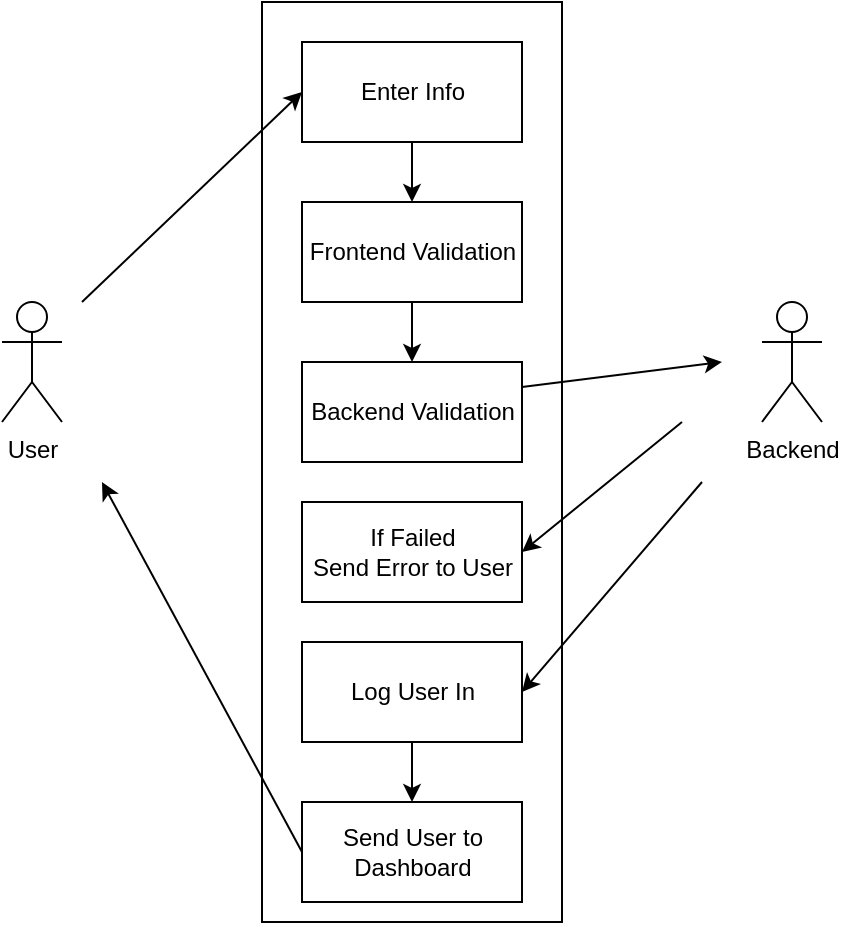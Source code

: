 <mxfile version="15.2.4" type="device"><diagram id="J3za08Q_Ah4s2ps8tLOw" name="Page-1"><mxGraphModel dx="1422" dy="762" grid="1" gridSize="10" guides="1" tooltips="1" connect="1" arrows="1" fold="1" page="1" pageScale="1" pageWidth="850" pageHeight="1100" math="0" shadow="0"><root><mxCell id="0"/><mxCell id="1" parent="0"/><mxCell id="urqGR2eB-pF7BUlYZSf9-1" value="" style="html=1;" vertex="1" parent="1"><mxGeometry x="350" y="340" width="150" height="460" as="geometry"/></mxCell><mxCell id="urqGR2eB-pF7BUlYZSf9-2" value="User" style="shape=umlActor;verticalLabelPosition=bottom;verticalAlign=top;html=1;outlineConnect=0;" vertex="1" parent="1"><mxGeometry x="220" y="490" width="30" height="60" as="geometry"/></mxCell><mxCell id="urqGR2eB-pF7BUlYZSf9-3" value="Backend" style="shape=umlActor;verticalLabelPosition=bottom;verticalAlign=top;html=1;outlineConnect=0;" vertex="1" parent="1"><mxGeometry x="600" y="490" width="30" height="60" as="geometry"/></mxCell><mxCell id="urqGR2eB-pF7BUlYZSf9-4" value="Enter Info" style="html=1;" vertex="1" parent="1"><mxGeometry x="370" y="360" width="110" height="50" as="geometry"/></mxCell><mxCell id="urqGR2eB-pF7BUlYZSf9-5" value="Frontend Validation" style="html=1;" vertex="1" parent="1"><mxGeometry x="370" y="440" width="110" height="50" as="geometry"/></mxCell><mxCell id="urqGR2eB-pF7BUlYZSf9-6" value="Backend Validation" style="html=1;" vertex="1" parent="1"><mxGeometry x="370" y="520" width="110" height="50" as="geometry"/></mxCell><mxCell id="urqGR2eB-pF7BUlYZSf9-7" value="Log User In" style="html=1;" vertex="1" parent="1"><mxGeometry x="370" y="660" width="110" height="50" as="geometry"/></mxCell><mxCell id="urqGR2eB-pF7BUlYZSf9-8" value="" style="endArrow=classic;html=1;entryX=0;entryY=0.5;entryDx=0;entryDy=0;" edge="1" parent="1" target="urqGR2eB-pF7BUlYZSf9-4"><mxGeometry width="50" height="50" relative="1" as="geometry"><mxPoint x="260" y="490" as="sourcePoint"/><mxPoint x="180" y="350" as="targetPoint"/></mxGeometry></mxCell><mxCell id="urqGR2eB-pF7BUlYZSf9-9" value="" style="endArrow=classic;html=1;exitX=0.5;exitY=1;exitDx=0;exitDy=0;entryX=0.5;entryY=0;entryDx=0;entryDy=0;" edge="1" parent="1" source="urqGR2eB-pF7BUlYZSf9-4" target="urqGR2eB-pF7BUlYZSf9-5"><mxGeometry width="50" height="50" relative="1" as="geometry"><mxPoint x="550" y="430" as="sourcePoint"/><mxPoint x="600" y="380" as="targetPoint"/></mxGeometry></mxCell><mxCell id="urqGR2eB-pF7BUlYZSf9-10" value="" style="endArrow=classic;html=1;exitX=0.5;exitY=1;exitDx=0;exitDy=0;entryX=0.5;entryY=0;entryDx=0;entryDy=0;" edge="1" parent="1" source="urqGR2eB-pF7BUlYZSf9-5" target="urqGR2eB-pF7BUlYZSf9-6"><mxGeometry width="50" height="50" relative="1" as="geometry"><mxPoint x="270" y="550" as="sourcePoint"/><mxPoint x="320" y="500" as="targetPoint"/></mxGeometry></mxCell><mxCell id="urqGR2eB-pF7BUlYZSf9-11" value="If Failed&lt;br&gt;Send Error to User" style="html=1;" vertex="1" parent="1"><mxGeometry x="370" y="590" width="110" height="50" as="geometry"/></mxCell><mxCell id="urqGR2eB-pF7BUlYZSf9-12" value="" style="endArrow=classic;html=1;exitX=1;exitY=0.25;exitDx=0;exitDy=0;" edge="1" parent="1" source="urqGR2eB-pF7BUlYZSf9-6"><mxGeometry width="50" height="50" relative="1" as="geometry"><mxPoint x="230" y="670" as="sourcePoint"/><mxPoint x="580" y="520" as="targetPoint"/></mxGeometry></mxCell><mxCell id="urqGR2eB-pF7BUlYZSf9-13" value="" style="endArrow=classic;html=1;entryX=1;entryY=0.5;entryDx=0;entryDy=0;" edge="1" parent="1" target="urqGR2eB-pF7BUlYZSf9-11"><mxGeometry width="50" height="50" relative="1" as="geometry"><mxPoint x="560" y="550" as="sourcePoint"/><mxPoint x="620" y="650" as="targetPoint"/></mxGeometry></mxCell><mxCell id="urqGR2eB-pF7BUlYZSf9-14" value="" style="endArrow=classic;html=1;entryX=1;entryY=0.5;entryDx=0;entryDy=0;" edge="1" parent="1" target="urqGR2eB-pF7BUlYZSf9-7"><mxGeometry width="50" height="50" relative="1" as="geometry"><mxPoint x="570" y="580" as="sourcePoint"/><mxPoint x="590" y="650" as="targetPoint"/></mxGeometry></mxCell><mxCell id="urqGR2eB-pF7BUlYZSf9-16" value="Send User to&lt;br&gt;Dashboard" style="html=1;" vertex="1" parent="1"><mxGeometry x="370" y="740" width="110" height="50" as="geometry"/></mxCell><mxCell id="urqGR2eB-pF7BUlYZSf9-17" value="" style="endArrow=classic;html=1;exitX=0.5;exitY=1;exitDx=0;exitDy=0;entryX=0.5;entryY=0;entryDx=0;entryDy=0;" edge="1" parent="1" source="urqGR2eB-pF7BUlYZSf9-7" target="urqGR2eB-pF7BUlYZSf9-16"><mxGeometry width="50" height="50" relative="1" as="geometry"><mxPoint x="240" y="730" as="sourcePoint"/><mxPoint x="290" y="680" as="targetPoint"/></mxGeometry></mxCell><mxCell id="urqGR2eB-pF7BUlYZSf9-18" value="" style="endArrow=classic;html=1;exitX=0;exitY=0.5;exitDx=0;exitDy=0;" edge="1" parent="1" source="urqGR2eB-pF7BUlYZSf9-16"><mxGeometry width="50" height="50" relative="1" as="geometry"><mxPoint x="250" y="720" as="sourcePoint"/><mxPoint x="270" y="580" as="targetPoint"/></mxGeometry></mxCell></root></mxGraphModel></diagram></mxfile>